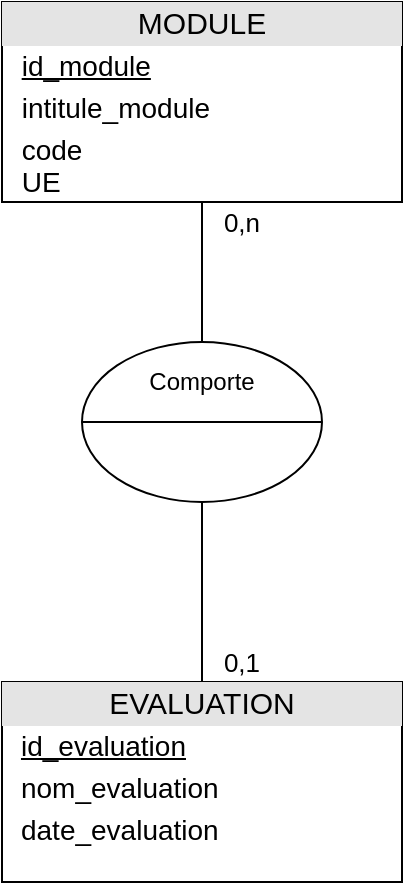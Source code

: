 <mxfile version="13.9.5" type="device"><diagram id="73jX4VZ7zBqERLNGljQX" name="Page-1"><mxGraphModel dx="786" dy="535" grid="1" gridSize="10" guides="1" tooltips="1" connect="1" arrows="1" fold="1" page="1" pageScale="1" pageWidth="827" pageHeight="1169" math="0" shadow="0"><root><mxCell id="0"/><mxCell id="1" parent="0"/><mxCell id="TpEc3ism5wKan-fdpWhg-1" value="&lt;div style=&quot;text-align: center ; box-sizing: border-box ; width: 100% ; background: rgb(228 , 228 , 228) ; padding: 2px&quot;&gt;&lt;font style=&quot;font-size: 15px&quot;&gt;EVALUATION&lt;/font&gt;&lt;/div&gt;&lt;table style=&quot;width: 100% ; font-size: 14px&quot; cellpadding=&quot;2&quot; cellspacing=&quot;0&quot;&gt;&lt;tbody&gt;&lt;tr&gt;&lt;td&gt;&lt;font style=&quot;font-size: 14px&quot;&gt;&lt;br&gt;&lt;/font&gt;&lt;/td&gt;&lt;td&gt;&lt;u&gt;&lt;font style=&quot;font-size: 14px&quot;&gt;id_evaluation&lt;/font&gt;&lt;/u&gt;&lt;/td&gt;&lt;/tr&gt;&lt;tr&gt;&lt;td&gt;&lt;font style=&quot;font-size: 14px&quot;&gt;&lt;br&gt;&lt;/font&gt;&lt;/td&gt;&lt;td&gt;&lt;font style=&quot;font-size: 14px&quot;&gt;nom_evaluation&lt;/font&gt;&lt;/td&gt;&lt;/tr&gt;&lt;tr&gt;&lt;td&gt;&lt;/td&gt;&lt;td&gt;&lt;font style=&quot;font-size: 14px&quot;&gt;date_evaluation&lt;br&gt;&lt;br&gt;&lt;br&gt;&lt;/font&gt;&lt;/td&gt;&lt;/tr&gt;&lt;/tbody&gt;&lt;/table&gt;" style="verticalAlign=top;align=left;overflow=fill;html=1;" parent="1" vertex="1"><mxGeometry x="300" y="400" width="200" height="100" as="geometry"/></mxCell><mxCell id="TpEc3ism5wKan-fdpWhg-2" value="&lt;div style=&quot;text-align: center ; box-sizing: border-box ; width: 100% ; background: rgb(228 , 228 , 228) ; padding: 2px&quot;&gt;&lt;font style=&quot;font-size: 15px&quot;&gt;MODULE&lt;/font&gt;&lt;/div&gt;&lt;table style=&quot;width: 100% ; font-size: 1em&quot; cellpadding=&quot;2&quot; cellspacing=&quot;0&quot;&gt;&lt;tbody&gt;&lt;tr&gt;&lt;td&gt;&lt;br&gt;&lt;/td&gt;&lt;td&gt;&lt;u&gt;&lt;font style=&quot;font-size: 14px&quot;&gt;id_module&lt;/font&gt;&lt;/u&gt;&lt;/td&gt;&lt;/tr&gt;&lt;tr&gt;&lt;td&gt;&lt;br&gt;&lt;/td&gt;&lt;td&gt;&lt;font style=&quot;font-size: 14px&quot;&gt;intitule_module&lt;/font&gt;&lt;/td&gt;&lt;/tr&gt;&lt;tr&gt;&lt;td&gt;&lt;/td&gt;&lt;td&gt;&lt;font style=&quot;font-size: 14px&quot;&gt;code&lt;/font&gt;&lt;br&gt;&lt;font style=&quot;font-size: 14px&quot;&gt;UE&lt;/font&gt;&lt;/td&gt;&lt;/tr&gt;&lt;/tbody&gt;&lt;/table&gt;" style="verticalAlign=top;align=left;overflow=fill;html=1;" parent="1" vertex="1"><mxGeometry x="300" y="60" width="200" height="100" as="geometry"/></mxCell><mxCell id="TpEc3ism5wKan-fdpWhg-3" value="" style="ellipse;whiteSpace=wrap;html=1;" parent="1" vertex="1"><mxGeometry x="340" y="230" width="120" height="80" as="geometry"/></mxCell><mxCell id="TpEc3ism5wKan-fdpWhg-4" value="" style="endArrow=none;html=1;entryX=0;entryY=0.5;entryDx=0;entryDy=0;exitX=1;exitY=0.5;exitDx=0;exitDy=0;" parent="1" source="TpEc3ism5wKan-fdpWhg-3" target="TpEc3ism5wKan-fdpWhg-3" edge="1"><mxGeometry width="50" height="50" relative="1" as="geometry"><mxPoint x="210" y="340" as="sourcePoint"/><mxPoint x="260" y="290" as="targetPoint"/></mxGeometry></mxCell><mxCell id="TpEc3ism5wKan-fdpWhg-5" value="Comporte" style="text;html=1;strokeColor=none;fillColor=none;align=center;verticalAlign=middle;whiteSpace=wrap;rounded=0;" parent="1" vertex="1"><mxGeometry x="380" y="240" width="40" height="20" as="geometry"/></mxCell><mxCell id="TpEc3ism5wKan-fdpWhg-9" value="" style="endArrow=none;html=1;exitX=0.5;exitY=1;exitDx=0;exitDy=0;entryX=0.5;entryY=0;entryDx=0;entryDy=0;" parent="1" source="TpEc3ism5wKan-fdpWhg-3" target="TpEc3ism5wKan-fdpWhg-1" edge="1"><mxGeometry width="50" height="50" relative="1" as="geometry"><mxPoint x="380" y="300" as="sourcePoint"/><mxPoint x="430" y="250" as="targetPoint"/></mxGeometry></mxCell><mxCell id="TpEc3ism5wKan-fdpWhg-10" value="" style="endArrow=none;html=1;entryX=0.5;entryY=0;entryDx=0;entryDy=0;exitX=0.5;exitY=1;exitDx=0;exitDy=0;" parent="1" source="TpEc3ism5wKan-fdpWhg-2" target="TpEc3ism5wKan-fdpWhg-3" edge="1"><mxGeometry width="50" height="50" relative="1" as="geometry"><mxPoint x="380" y="300" as="sourcePoint"/><mxPoint x="430" y="250" as="targetPoint"/></mxGeometry></mxCell><mxCell id="TpEc3ism5wKan-fdpWhg-11" value="&lt;font style=&quot;font-size: 13px&quot;&gt;0,n&lt;/font&gt;" style="text;html=1;strokeColor=none;fillColor=none;align=center;verticalAlign=middle;whiteSpace=wrap;rounded=0;" parent="1" vertex="1"><mxGeometry x="400" y="160" width="40" height="20" as="geometry"/></mxCell><mxCell id="TpEc3ism5wKan-fdpWhg-12" value="&lt;font style=&quot;font-size: 13px&quot;&gt;0,1&lt;/font&gt;" style="text;html=1;strokeColor=none;fillColor=none;align=center;verticalAlign=middle;whiteSpace=wrap;rounded=0;" parent="1" vertex="1"><mxGeometry x="400" y="380" width="40" height="20" as="geometry"/></mxCell></root></mxGraphModel></diagram></mxfile>